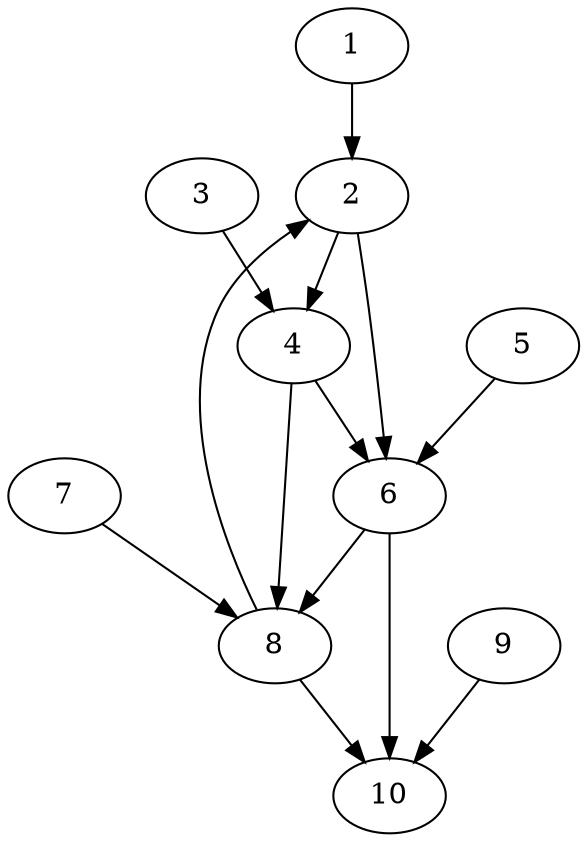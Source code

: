 digraph G {
2 -> 4
2 -> 6
4 -> 6
4 -> 8
6 -> 8
6 -> 10
8 -> 10
8 -> 2
1 -> 2
3 -> 4
5 -> 6
7 -> 8
9 -> 10
}
